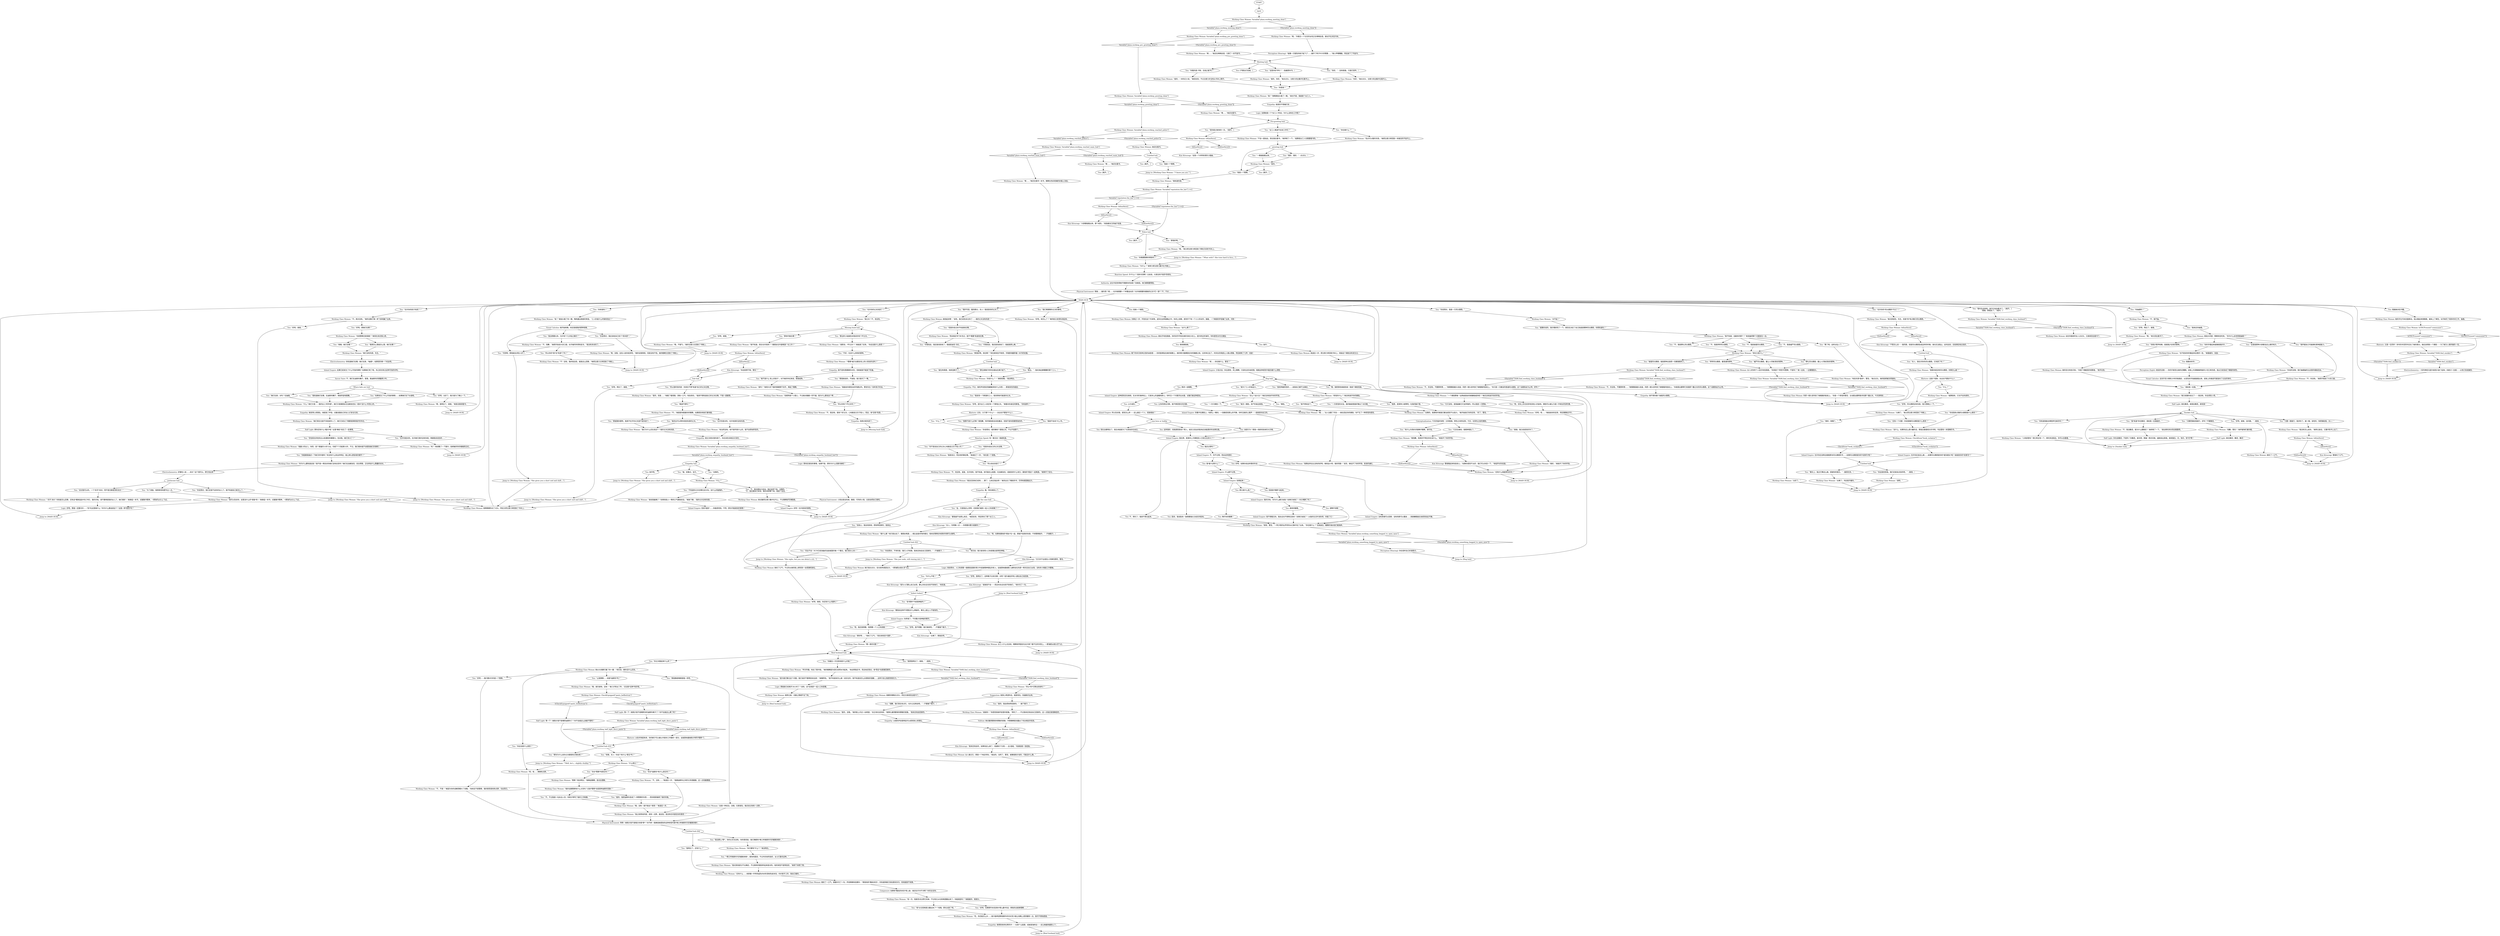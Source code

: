 # PLAZA / WORKING CLASS WOMAN
# [Aimée.] A dialogue with a woman who has a job. And a husband. And kids.
# ==================================================
digraph G {
	  0 [label="START"];
	  1 [label="input"];
	  2 [label="Empathy: 她丈夫绝对是失踪了。你应该告诉她没关系的。"];
	  3 [label="Jump to: [MAIN HUB]"];
	  4 [label="Jump to: [Real husband hub]"];
	  5 [label="Inland Empire: 但他*就是*……你能感觉到。不然，那也可能是别的事情！"];
	  6 [label="Working Class Woman: IsKimHere()"];
	  7 [label="IsKimHere()", shape=diamond];
	  8 [label="!(IsKimHere())", shape=diamond];
	  9 [label="Kim Kitsuragi: “不管怎么说——我同意。但是凤头鹦鹉变成这样的时候，谁也无法阻止。此时此刻，还是满足他比较好。”"];
	  10 [label="Physical Instrument: 小孩总是会失踪。脆弱，可怜的小孩。总是会把自己害死。"];
	  11 [label="Working Class Woman: “有些东西*是的*，警官。”她点点头。她的脸颊被冻得通动。"];
	  12 [label="Working Class Woman: Variable[\"TASK.find_working_class_husband\"]"];
	  13 [label="Variable[\"TASK.find_working_class_husband\"]", shape=diamond];
	  14 [label="!(Variable[\"TASK.find_working_class_husband\"])", shape=diamond];
	  15 [label="You: “好吧，明白了，谢谢。”"];
	  16 [label="You: “好吧，谢谢。”"];
	  17 [label="You: “操蛋凤头鹦鹉。就是那种总是把一切都搞砸的人。”"];
	  18 [label="You: 我还记得吗？"];
	  19 [label="Working Class Woman: “抱歉，警官？”她怀疑地盯着你看。"];
	  20 [label="Working Class Woman: “你们都有*什么*？”她没明白。"];
	  21 [label="Working Class Woman: “一个拥抱野兽？这两者是如何相辅相成的呢？”她还没有放开你的怀抱。"];
	  22 [label="You: “所以你有个坏丈夫吗？”"];
	  23 [label="You: “但*那样*不是很神秘吗？”"];
	  24 [label="Inland Empire: 没有思绪可以回想，没有场景可以重放……深度睡眠就应该感觉如此平静。"];
	  25 [label="You: “不，我在跟自己说话。我应该停下来。没事的。”\n“不，我在跟自己说话。我应该安静下来。我是个宝宝。”"];
	  26 [label="Working Class Woman: “没什么。如果你这么感兴趣的话，那就去看看相关的书吧。书店里有一本很棒的书。”"];
	  27 [label="Jump to: [MAIN HUB]"];
	  28 [label="Jump to: [MAIN HUB]"];
	  29 [label="Working Class Woman: 她朝你微微点点头，然后又继续回去看书了。"];
	  30 [label="Pre-greeting hub"];
	  31 [label="Working Class Woman: “安妮特是个小甜心，不过她对婚姻一窍不通。我为什么要说这个啊……”"];
	  32 [label="You: “那就随你便吧，我真不在乎你丈夫是不是失踪了。”"];
	  33 [label="Working Class Woman: “我最小的女儿，朱莉，是个害羞的16岁少女。珍妮下个月就满18岁。不过，我们根本就不该提到她们的事吧！”"];
	  34 [label="You: “我*知道*你在撒谎，请给我一支烟就好。”"];
	  35 [label="Hug hub"];
	  36 [label="You: 放开。"];
	  37 [label="You: 让你的想法沉默。我不想回答任何问题。"];
	  38 [label="Working Class Woman: “咳咳，警官。”一阵沙哑的女声将你从幻象中拉了出来。“你在做什么？”在她身后，翻腾的海水拍打着海岸。"];
	  39 [label="You: “尽管如此，我还是找到他了。我就是那么棒。”"];
	  40 [label="Inland Empire: 你弄错了。不完整才是神秘的精华。"];
	  41 [label="You: [离开。]"];
	  42 [label="You: “为了调查。我想表现地更专业一点。”"];
	  43 [label="You: “不，我是葬礼凤头鹦鹉。”"];
	  44 [label="Working Class Woman: “而且我还专门补充过，我不*需要*知道他在哪。”"];
	  45 [label="You: [离开。]"];
	  46 [label="Working Class Woman: “为什么？”她努力把注意力集中在书摊上。"];
	  47 [label="Inland Empire: 我在想，距离你上次拥抱别人已经过去多久了？"];
	  48 [label="Working Class Woman: “不，不是！”她因为你的误解而瞪大了双眼。“他肯定不是警察。我的意思是他有点胖，仅此而已。”"];
	  49 [label="Working Class Woman: “你说的没错，我们抽烟抽的比这里的烟囱还凶。”"];
	  50 [label="You: “你的手看起来就像烟鬼的手。”"];
	  51 [label="Working Class Woman: “嗯……”她还在搜寻一本书，眼睛在色彩斑斓的封面上流连。"];
	  52 [label="Empathy: 她不是有意要跟你对抗，但她就是不能放下防备。"];
	  53 [label="Jump to: [Working Class Woman: \"She gives you a short nod and shift...\"]"];
	  54 [label="Empathy: 她变得心烦意乱。她提高了声音，试着说服自己的女儿们安全无恙。"];
	  55 [label="You: “我没想要太多，也许有个几分钱之类的？”"];
	  56 [label="You: “你说得对，我应该给自己找个*资本家*！”"];
	  57 [label="You: “所以你的*钱*也*失踪*了吗？”"];
	  58 [label="You: “呃，实际上你无权享有其他人的身体。拥抱可以被认为是一件相当荒谬的事。”"];
	  59 [label="Working Class Woman: “太棒了。”她又把注意力转回到了书摊上。"];
	  60 [label="You: “很好，很好。”（点点头。）"];
	  61 [label="You: “完全不会！RCM已经准备好追查城里的每一个傻瓜。我们很关心你！”"];
	  62 [label="Kim Kitsuragi: “或者是不会——而且你永远也找不到他们，”他补充了一句。"];
	  63 [label="Working Class Woman: “哎，你还能怎么办……我只能希望那层额外的内衬至少能让他晚上感觉暖和一点。我可不想他感冒。”"];
	  64 [label="Missing husb hub"];
	  65 [label="Jump to: [MAIN HUB]"];
	  66 [label="You: “我们再聊聊你丈夫的事吧。”"];
	  67 [label="Untitled hub"];
	  68 [label="Authority: 这位市民觉得她不需要你的协助？别相信。他们都需要帮助。"];
	  69 [label="Reaction Speed: 哈！看见没！我就知道。"];
	  70 [label="Jump to: [Working Class Woman: \"\"I know you are.\"\"]"];
	  71 [label="You: “也许你的孩子失踪了？”"];
	  72 [label="You: “那很好啊。”"];
	  73 [label="You: 亲密行为？那是一场即将到来的大灾难。"];
	  74 [label="You: “所以我听到的是：你其实不想*知道*自己的丈夫在哪。”"];
	  75 [label="You: “你对*迪斯科*有什么意见吗？”"];
	  76 [label="You: “好吧，谢谢，没问题。”（继续。）"];
	  77 [label="You: “那边的小姑娘告诉我说你有个坏丈夫。”"];
	  78 [label="Working Class Woman: “请原谅，*坏丈夫*？”她挺直了后背。“你这话是什么意思？”"];
	  79 [label="Police hub"];
	  80 [label="You: “她们在家，对吗？在抽烟。”"];
	  81 [label="You: 看看你的手。"];
	  82 [label="Jump to: [MAIN HUB]"];
	  83 [label="Rhetoric: 记住，关于那个*什么*——永远也不要说*什么*。"];
	  84 [label="You: “是的，我把迪斯科变成了一种警察的东西——而你刚刚侮辱了我的风格。”"];
	  85 [label="Working Class Woman: “钱？”她抬头看了你一眼，嘴角露出困惑的笑容。“工人阶级什么时候有钱过？”"];
	  86 [label="Visual Calculus: 她开始咳嗽。肯定是烟鬼的那种咳嗽。"];
	  87 [label="Working Class Woman: “嗯……”她还在看书。"];
	  88 [label="Jump to: [Real husband hub]"];
	  89 [label="Logic: 那就是已经离开36小时了？该死，这*还真是*一起人口失踪案。"];
	  90 [label="Working Class Woman: Variable[\"TASK.find_working_class_husband\"]"];
	  91 [label="Variable[\"TASK.find_working_class_husband\"]", shape=diamond];
	  92 [label="!(Variable[\"TASK.find_working_class_husband\"])", shape=diamond];
	  93 [label="You: “我想我明白了，谢谢。”（继续。）"];
	  94 [label="MAIN HUB"];
	  95 [label="Working Class Woman: “不。绝对没有。”她的话像子弹一样飞快地蹦了出来。"];
	  96 [label="You: “你需要警察的帮助吗？”"];
	  97 [label="Working Class Woman: “嗯。”她又把注意力转回到了那些沉闷的书本上。"];
	  98 [label="You: “好吧——我们要对付的是一个警察。”"];
	  99 [label="Working Class Woman: “奇怪的什么？”她没有放开你的拥抱。"];
	  100 [label="You: “这里是那种大家都会这么做的地方。”"];
	  101 [label="You: “只要把烟给我就行，好吗？不要撒谎。”"];
	  102 [label="greeting hub"];
	  103 [label="Working Class Woman: “是吗？”她用大衣下面的围裙擦干双手，眯起了眼睛。"];
	  104 [label="Working Class Woman: Variable[\"plaza.working_reached_main_hub\"]"];
	  105 [label="Variable[\"plaza.working_reached_main_hub\"]", shape=diamond];
	  106 [label="!(Variable[\"plaza.working_reached_main_hub\"])", shape=diamond];
	  107 [label="You: “请给我一支烟。”"];
	  108 [label="Half Light: 你也会撒谎，不是吗？你撒谎，偷东西，欺骗！再问问她，逼她说出真相。继续施压。问，快问，快*问*啊！"];
	  109 [label="You: “我是不会说‘什么’的。”"];
	  110 [label="You: “你说得对，我是一只凤头鹦鹉。”"];
	  111 [label="Working Class Woman: “不，他没有。或者，也许他有，我不知道。他可能在公园里，在加姆洛克，或者别的什么地方。跟他的*朋友*一起喝酒。”她移开了目光。"];
	  112 [label="Rhetoric: 这是个陷阱。永远也不要说*什么*。"];
	  113 [label="You: “你看的是‘卢斯，无线之城’吗？”"];
	  114 [label="Working Class Woman: “好吧，继续。你还有什么问题吗？”"];
	  115 [label="Untitled hub (03)"];
	  116 [label="Jump to: [MAIN HUB]"];
	  117 [label="You: “祝你度过愉快的一天。”[离开。]"];
	  118 [label="Electrochemistry: 好像有人说……派对？这个很可以。把它找出来！"];
	  119 [label="Jump to: [MAIN HUB]"];
	  120 [label="You: “你能跟我描述一下她们的外貌吗？有没有什么突出的特征，能让辨认更容易的细节？”"];
	  121 [label="Working Class Woman: “‘杀手’派对？你到底怎么回事，还有这*粗制滥造*的订书钉。我的天啦。请不要再提我的女儿了。她们很好！”她拿起一本书，试着集中精神。一群海鸟从头上飞过。"];
	  122 [label="Working Class Woman: “报什么案？他只是出去了，跟朋友喝酒……相比追查本地的傻瓜，我肯定警察还有更好的事可以做吧。”"];
	  123 [label="You: “也许你的*凤头鹦鹉*不见了？”"];
	  125 [label="Working Class Woman: “我？”她略微抬头看了一眼。“谁也不是，我就是个女工人。”"];
	  126 [label="Working Class Woman: “我知道你是。”"];
	  127 [label="You: “你说得对，我们还是不谈你的女儿了。我不知道自己是怎么了。”"];
	  128 [label="You: “砰砰凤头鹦鹉。最普通的那种。”"];
	  129 [label="Working Class Woman: “我已经跟你说过了——我没有。你去烦别人吧。”"];
	  130 [label="Working Class Woman: “不，你没有。”她把手揣进了大衣口袋。"];
	  131 [label="Rhetoric: 又是一位同伴！多年的辛苦劳作压在了她的肩头。她应该得到一个拥抱——为了她为人类所做的一切。"];
	  132 [label="Working Class Woman: 她试着把注意力集中在书上，不过眼睛却写满困惑。"];
	  133 [label="Sub hub"];
	  134 [label="You: “我知道她们在哪。在迪斯科舞厅，捎首弄姿地跳舞。”"];
	  135 [label="Visual Calculus: 这双手至少拥有20年的吸烟史，从变色的手指就能看出来。皮肤上的痕迹可能指向了过去的争吵。"];
	  136 [label="Working Class Woman: “好吧，因为女工人肯定有一个醉鬼丈夫。”她看向你身后的醉鬼。“你知道吗？”"];
	  137 [label="You: “没事的。”"];
	  138 [label="Inland Empire: 也许你应该这么做……如果凤头鹦鹉是你的*星际舰长*呢？或者是你的*纹章鸟*？"];
	  139 [label="Meeting hub"];
	  140 [label="You: “好吧，明白了，谢谢。”"];
	  141 [label="Working Class Woman: “什么？她们只是——我的女儿*好的很*。她们只是跟朋友在加姆洛克玩！根本*没什么*好担心的。”"];
	  142 [label="Half Light: 那你还有什么*疑问*呢？这里*确实*发生了一些事情。"];
	  143 [label="Working Class Woman: 女人接过它。那是一个电话号码。“我会的。当然了，警官。就像我刚才说的，可能没什么事。”"];
	  144 [label="Jump to: [MAIN HUB]"];
	  145 [label="You: “我不想说这个。”"];
	  146 [label="You: “那边。”（指向海边醉醺醺的那个工人。）"];
	  147 [label="You: “暂时先这样吧。我不打扰你看书了。”[离开。]\n“谢谢。那我走了。”[离开。]"];
	  148 [label="Working Class Woman: “什么？”"];
	  149 [label="You: 现在全都明白了。我生来就是为了与其他存在亲近。"];
	  150 [label="You: “难道不想吗？”"];
	  151 [label="Working Class Woman: “*警察*就只会重复街上的小孩说的话吗？”"];
	  152 [label="You: “一次只拥抱一下。”"];
	  153 [label="Perception (Hearing): 你在窃听自己的潜意识。"];
	  154 [label="You: 请睁开双眼！"];
	  155 [label="You: “一次奇怪的对话。我的脑袋里面好像出了点问题。”"];
	  156 [label="Inland Empire: 我不想看见你。我永远也不想再见到你！别再打给我了！从我的生活中消失吧，你毁了它！"];
	  157 [label="You: “它还在继续。我精神错乱了。”"];
	  158 [label="You: “它们没有。是我逼着它们这样做的。所以我是一只野兽。”"];
	  159 [label="Working Class Woman: “好吧。他怎么了？”她的脸又变得忧虑起来。"];
	  160 [label="Working Class Woman: “嗯……”她还在喃喃自语，又换了一本平装书。"];
	  161 [label="You: “还有一个问题：你说我像凤头鹦鹉是什么意思？”"];
	  162 [label="Working Class Woman: “请吧。”"];
	  163 [label="You: “你这话是什么意思？”"];
	  164 [label="Working Class Woman: 女工人什么也没说，眼睛依然固定在远方某个看不见的东西上。一群海鸥从她头顶飞过。"];
	  165 [label="You: “好吧，如果那件夹克真有*那么酷*的话，那我完全能够理解……”"];
	  166 [label="Jump to: [Working Class Woman: \"She gives you a short nod and shift...\"]"];
	  167 [label="Working Class Woman: IsKimHere()"];
	  168 [label="IsKimHere()", shape=diamond];
	  169 [label="!(IsKimHere())", shape=diamond];
	  170 [label="Working Class Woman: “太好了。”"];
	  171 [label="Empathy: 看。现在她担心了。"];
	  172 [label="Empathy: 她想到他待在寒风中——在某个公园里，或者是海岸边——这让她越来越担心了。"];
	  173 [label="Volition: 她试着想要保持勇敢的表象，尽管眼睛里流露出了完全相反的信息。"];
	  174 [label="Jump to: [Working Class Woman: \"\"What with?\" She tries hard to focu...\"]"];
	  175 [label="You: “我是一个警察。”"];
	  176 [label="Working Class Woman: “你是警察还是保姆？”她现在肯定很心烦。"];
	  177 [label="You: “保护市民，服务群众，夫人！我找到你的丈夫了。”"];
	  178 [label="Jump to: [MAIN HUB]"];
	  179 [label="You: “但是你说过你不知道他在哪。”"];
	  180 [label="Working Class Woman: “你好。”她点点头，注意力完全集中在看书上。"];
	  181 [label="You: “女工人难道不应该工作吗？”"];
	  182 [label="Kim Kitsuragi: “大家都能看出来。那个矩形。”他指着自己的袖子说道。"];
	  183 [label="Working Class Woman: “哦，谢天谢地，没有！”她几乎笑出了声。“还没到*这种*地步呢。”"];
	  184 [label="Working Class Woman: 女人对你的个人启示有些困惑。“你真是个*奇怪*的警察，不是吗？”她一边说，一边慢慢摇头。"];
	  185 [label="You: “你知道我能去哪里弄包新的吗？”"];
	  186 [label="Kim Kitsuragi: “那好吧……”他叹了口气。“现在他有些*问题*。”"];
	  187 [label="Jump to: [Smokes hub]"];
	  188 [label="Working Class Woman: “因为我们聊过这个问题。我们说好不要再到处乱跑！”她嘲弄到。“我不知道该怎么做！说实在的，我不知道该怎么处理他的酒瘾……这样只会让我感觉很无力。”"];
	  189 [label="Working Class Woman: “我的话跟警察有什么关系吗？还是*警察*也是某种迪斯科现象？”"];
	  190 [label="Working Class Woman: “我没见到他已经有……算了，让他见鬼去吧！”她完全忘了眼前的书，茫然地凝望着远方。"];
	  191 [label="Jump to: [MAIN HUB]"];
	  192 [label="Working Class Woman: “嗯。没错。去找人给你投资吧。”她的话很简短，但是没有不悦。她的眼睛又回到了书摊上。"];
	  193 [label="You: 但是我*需要*记起来。"];
	  194 [label="Jump to: [MAIN HUB]"];
	  195 [label="You: “你不是说自己的丈夫心地善良又乐于助人吗？”"];
	  196 [label="Jump to: [MAIN HUB]"];
	  197 [label="Working Class Woman: IsKimHere()"];
	  198 [label="IsKimHere()", shape=diamond];
	  199 [label="!(IsKimHere())", shape=diamond];
	  200 [label="Untitled hub"];
	  201 [label="Jump to: [Working Class Woman: \"\"Well, he's... slightly chubby.\"\"]"];
	  202 [label="You: “也许你是对的。也许她们真的没有失踪。再跟我说说别的……”"];
	  203 [label="Jump to: [MAIN HUB]"];
	  204 [label="Physical Instrument: 等等！她刚才是不是暗示你很*胖*？你不胖！我确信她提到的这种体型叫做*弗兰考格斯时代的健美体格*。"];
	  205 [label="Working Class Woman: “有一次，我甚至试过把它扔掉，不过他又从垃圾堆里翻出来了。你能相信吗？”她看着你，摇摇头。"];
	  206 [label="Working Class Woman: “嗯。”她又回去看书了。"];
	  207 [label="You: “不，我是砰砰凤头鹦鹉。”"];
	  208 [label="You: “你是谁？”"];
	  209 [label="You: “那他可能在哪？”"];
	  210 [label="Working Class Woman: “我丈夫？不，他没有。”"];
	  211 [label="Working Class Woman: 她抱起双臂：“该死，我已经告诉过你了——我的丈夫没有失踪！”"];
	  212 [label="You: “哇哦，夫人！你这个有什么*意见*吗？”"];
	  213 [label="Working Class Woman: “我们为什么还在说这个？我的丈夫没有失踪。”"];
	  214 [label="Working Class Woman: “谁说我羞愧了？别再用高人一等的口气跟我说话。”她放下脚。“我的丈夫没有失踪。”"];
	  215 [label="Working Class Woman: “昨天早晨。他去了图书馆。”她的眼睛因为回忆变得冰冷起来。“他去帮我还书，而且他还答应，他*答应*会直接回家的。”"];
	  216 [label="You: “为什么不呢？”"];
	  217 [label="Kim Kitsuragi: “太棒了，那就走吧。”"];
	  218 [label="Inland Empire: 不，你不记得。而且这样更好。"];
	  219 [label="Working Class Woman: “不，我不抽。”"];
	  220 [label="Working Class Woman: “我是说过，而且他的确没事。”她退后了一步。“他也是一个酒鬼。”"];
	  221 [label="You: “什么？”"];
	  222 [label="You: “老实说，我只是觉得人口失踪案总是特别神秘。”"];
	  223 [label="Working Class Woman: “呃，他……稍微有点胖。”"];
	  224 [label="Working Class Woman: Variable[\"plaza.working_half_light_disco_pants\"]"];
	  225 [label="Variable[\"plaza.working_half_light_disco_pants\"]", shape=diamond];
	  226 [label="!(Variable[\"plaza.working_half_light_disco_pants\"])", shape=diamond];
	  227 [label="Jump to: [Working Class Woman: \"She gives you a short nod and shift...\"]"];
	  228 [label="Savoir Faire: 不，她们在迪斯科舞厅。堕落。跳迪斯科的愚蠢青少年。"];
	  229 [label="Logic: 好吧。那就一定要问问——*你*在这里做什么？你为什么要追逐这个？这是一种*直觉*吗？"];
	  230 [label="Working Class Woman: Variable[\"TASK.find_working_class_husband\"]"];
	  231 [label="Variable[\"TASK.find_working_class_husband\"]", shape=diamond];
	  232 [label="!(Variable[\"TASK.find_working_class_husband\"])", shape=diamond];
	  233 [label="Working Class Woman: “你为什么要知道这些？我不是一再告诉你她们没有走丢吗？她们在加姆洛克，安全得很，正在参加什么愚蠢的派对。”"];
	  234 [label="You: “我是一个警察。”"];
	  235 [label="You: “我没那么*胖*，你的丈夫也没有。你的意思是，我们俩都有*弗兰考格斯时代的健美体格*。”"];
	  236 [label="You: “那就像是晚期酒鬼一样吧。”"];
	  237 [label="Working Class Woman: “也不是说你的看起来会更好一些，”她看着你，说道。"];
	  238 [label="You: “她不是什么‘街上的孩子’。对于她的年纪来说，她很成熟。”"];
	  239 [label="Working Class Woman: Variable[\"plaza.working_reached_police\"]"];
	  240 [label="Variable[\"plaza.working_reached_police\"]", shape=diamond];
	  241 [label="!(Variable[\"plaza.working_reached_police\"])", shape=diamond];
	  242 [label="Working Class Woman: “我猜这样总比没有的好吧。继续战斗吧，我的同胞！”说完，她松开了你的怀抱，脸涨的通红。"];
	  243 [label="hubert hubert"];
	  244 [label="Perception (Sight): 她说的没错——你的手甚至比她的还糟糕，皮肤上布满蜘蛛网般的小切口和伤疤。指尖已经变成了难看的棕色。"];
	  245 [label="You: 肌肉，我说肌肉！我想要强壮又结实的肌肉。"];
	  246 [label="You: 继续闭着眼。"];
	  247 [label="Conceptualization: 今天的临时安慰：分享香烟，男性之间的玩笑。今天，在受伤之前的拥抱。"];
	  248 [label="Working Class Woman: “是的，没错。”她的脸上闪过一丝绝望。“反正他也没失踪，”她挣扎着想要保持勇敢的表象，“我肯定他会回家的。”"];
	  249 [label="Working Class Woman: “是的。”"];
	  250 [label="You: “所以他也失踪了？”"];
	  251 [label="You: “好吧，凤头鹦鹉没有失踪。我只想确认一下。”"];
	  252 [label="You: “你这是挖苦我。我们还是说点别的吧。”（继续。）"];
	  253 [label="You: 让它成形。"];
	  254 [label="You: “尽管如此，我还是找到他了。我就是迪克·马伦。”"];
	  255 [label="Composure: 如果有*酷炫的夹克*穿上身，谁还在乎冷不冷啊？你完全支持。"];
	  256 [label="You: [离开。]"];
	  257 [label="Working Class Woman: “是的，但是……”她看了看周围，深吸一口气，有些烦闷。“我真不想知道自己的丈夫在哪。不是一直都想。”"];
	  258 [label="You: “你好。”（没有客套。只是打招呼。）"];
	  259 [label="You: [不要去打扰她。]"];
	  260 [label="Working Class Woman: “不会一直如此。现在我在看书。”她停顿了一下。“就算是女工人也需要看书的。”"];
	  261 [label="Working Class Woman: “没事的。我猜有时候我们都会感觉不太高兴。”她开始拍打你的后背。“好了，警官。”"];
	  262 [label="You: “让我猜猜……他很*迪斯科*吗？”"];
	  263 [label="You: “威严凤头鹦鹉。最让人印象深刻的那种。”"];
	  264 [label="You: “不好，也没什么用场的那种。”"];
	  265 [label="Working Class Woman: Variable[\"plaza.working_greeting_done\"]"];
	  266 [label="Variable[\"plaza.working_greeting_done\"]", shape=diamond];
	  267 [label="!(Variable[\"plaza.working_greeting_done\"])", shape=diamond];
	  268 [label="You: “呃，我还是想要。我想要一个人口失踪案！”"];
	  269 [label="You: “好吧，我不想要。我们继续吧。”（不要接下案子。）"];
	  270 [label="Working Class Woman: “我没有怎么给你。”她转过身去，又集中到书上去了。"];
	  271 [label="You: “有什么东西祈求我睁开眼睛。很可怕。”"];
	  272 [label="Working Class Woman: 你靠近一步，环抱住这个外来物，迷失在这种接触之中。你闭上双眼，感觉手下有一个小小的动作。接着，一个微弱的声音蹦了出来，问到："];
	  273 [label="You: 那又是什么鬼？"];
	  274 [label="Working Class Woman: IsKimHere()"];
	  275 [label="IsKimHere()", shape=diamond];
	  276 [label="!(IsKimHere())", shape=diamond];
	  277 [label="You: “一眼就能看出来。”"];
	  278 [label="Empathy: 她真的不想被打扰……"];
	  279 [label="Half Light: 等一下！她刚才是不是嘲笑迪斯科了？你不会就这么放着不管吧？"];
	  280 [label="Untitled hub (04)"];
	  281 [label="Where kids are hub"];
	  282 [label="You: 继续拥抱她。"];
	  283 [label="Working Class Woman: “呃……你在做什么，警官？”"];
	  284 [label="You: “是的，我会把他带回家的。”（接下案子。）"];
	  285 [label="You: “很好。我懂了。”"];
	  286 [label="Real husband hub"];
	  287 [label="You: “好吧。那她们在哪？”"];
	  288 [label="Working Class Woman: 她似乎有些困惑。你的双手环抱在她的涤纶大衣上。因为附近的海风，布料感觉冰冷又潮湿。"];
	  289 [label="Working Class Woman: “怎么个战斗法？”她还没有放开你的怀抱。"];
	  290 [label="You: “那是她说的，不是我。我只是问了一嘴。”"];
	  291 [label="Working Class Woman: “不，我没撒谎。我为什么要撒谎？”她停顿了一下。“请去弗利多杂货店看看吧。”"];
	  292 [label="You: “什么？”"];
	  293 [label="Working Class Woman: “不，抱歉，”她把手放进大衣口袋，似乎被风吹得有些冷。“我没有多余的了。”"];
	  294 [label="Untitled hub (02)"];
	  295 [label="Working Class Woman: Variable[\"TASK.find_working_class_husband\"]"];
	  296 [label="Variable[\"TASK.find_working_class_husband\"]", shape=diamond];
	  297 [label="!(Variable[\"TASK.find_working_class_husband\"])", shape=diamond];
	  298 [label="Working Class Woman: “嗯。”你看见一个壮实的女性正在喃喃自语。她似乎在浏览书本。"];
	  299 [label="Logic: 如果她是一个*女工人*的话，为什么没有在工作呢？"];
	  300 [label="Empathy: 他绝对是失踪了。"];
	  301 [label="Inland Empire: 别想起来！"];
	  302 [label="You: “但是你说自己的丈夫没事。”"];
	  303 [label="Empathy: 她不想你做个操蛋凤头鹦鹉。"];
	  304 [label="Working Class Woman: “我无意冒犯，先生，但是*你*有点像只凤头鹦鹉。”"];
	  305 [label="You: “我有种最奇怪的……连我自己都不太确定。”"];
	  306 [label="Working Class Woman: “警察？我没明白。”她眯起眼睛，尝试去理解。"];
	  307 [label="Working Class Woman: “哦，没有！我不是这个意思！”她退后一步。"];
	  308 [label="You: 再闭一会眼睛。"];
	  309 [label="i wan bcm ur hubby"];
	  310 [label="Working Class Woman: Variable[\"TASK.find_smokes\"]"];
	  311 [label="Variable[\"TASK.find_smokes\"]", shape=diamond];
	  312 [label="!(Variable[\"TASK.find_smokes\"])", shape=diamond];
	  313 [label="Working Class Woman: “很抱歉，我真的不明白你在说什么。”她放开了你的怀抱。"];
	  314 [label="You: “我想，是某种小故障吧。在我的脑子里。”"];
	  315 [label="You: “恐怕现在的危险比以前遇到的都要大。告诉我，她们多大了？”"];
	  316 [label="You: “你抽烟吗？”"];
	  317 [label="Working Class Woman: “对不起？”"];
	  318 [label="Working Class Woman: “你说得对。我的确有个酒鬼丈夫。不过不是那个。”"];
	  319 [label="Working Class Woman: 站在你面前的女人点点头，又继续回去看书了。"];
	  320 [label="Working Class Woman: “我根本就没有凤头鹦鹉。你猜怎么着？”"];
	  321 [label="Working Class Woman: “就算我有，它也不会失踪的。”"];
	  322 [label="Working Class Woman: “是的，一本科幻小说，”她回复到，不过注意力并没有从书本上移开。"];
	  323 [label="You: “金，只是我这么觉得，还是我们碰到一起人口失踪案了？”"];
	  324 [label="You: “别担心，我会找到他，把他带回家的，我保证。”"];
	  325 [label="Jump to: [Working Class Woman: \"She just nods, still staring into t...\"]"];
	  326 [label="Untitled hub"];
	  327 [label="Kim Kitsuragi: “要我就不会那么肯定，”他回复到，然后转向了那个女工人。"];
	  328 [label="Working Class Woman: 她从头到脚打量了你一番：“老实说，跟你没什么区别。”"];
	  329 [label="You: “你丈夫看起来什么样？”"];
	  330 [label="Working Class Woman: Variable[\"reputation.the_law\"] >=2"];
	  331 [label="Variable[\"reputation.the_law\"] >=2", shape=diamond];
	  332 [label="!(Variable[\"reputation.the_law\"] >=2)", shape=diamond];
	  333 [label="Working Class Woman: “现在又是什么？！”"];
	  334 [label="You: “如果发生了什么可怕的事情……如果她们在下水道呢。”"];
	  335 [label="Working Class Woman: “她们没有失踪，先生。”"];
	  336 [label="You: “我肯定你抽烟。”"];
	  337 [label="You: “我想怎么管就怎么管。她们在哪？”"];
	  338 [label="You: “每天一拥抱，资产阶级远离我。”"];
	  339 [label="Half Light: 她在撒谎，撒谎，撒谎！"];
	  340 [label="Working Class Woman: Variable[\"plaza.working_meeting_done\"]"];
	  341 [label="Variable[\"plaza.working_meeting_done\"]", shape=diamond];
	  342 [label="!(Variable[\"plaza.working_meeting_done\"])", shape=diamond];
	  343 [label="Working Class Woman: Variable[\"plaza.working_pre_greeting_done\"]"];
	  344 [label="Variable[\"plaza.working_pre_greeting_done\"]", shape=diamond];
	  345 [label="!(Variable[\"plaza.working_pre_greeting_done\"])", shape=diamond];
	  346 [label="Working Class Woman: CheckItem(\"book_cockatoo\")"];
	  347 [label="CheckItem(\"book_cockatoo\")", shape=diamond];
	  348 [label="!(CheckItem(\"book_cockatoo\"))", shape=diamond];
	  349 [label="You: “这是本好书吗？”（指着那本书。）"];
	  350 [label="Working Class Woman: 她叹了一口气，接着补充了一句，声音稍微有些颤抖：“那是他的*酷炫夹克*。天知道穿着它到处跑有多冷，但他就是不肯换。”"];
	  351 [label="Working Class Woman: “找点可以看的东西。”她把注意力转回到一本破旧的平装书上。"];
	  352 [label="Inland Empire: 我的天啦，你为什么要打给我？别再打给我了！你又喝醉了吗？"];
	  353 [label="Suggestion: 她真心希望你去，就是现在。别逼她问出来。"];
	  354 [label="Reaction Speed: 为*什么*？很多东西啊！比如说，大家会有*失踪*的倾向。"];
	  355 [label="Working Class Woman: “不，你没有。不要那样想……”她慢慢摇着头说道。风把一缕头发吹到了她粗糙的脸庞上。“你是提出要帮忙找我那个蠢丈夫的凤头鹦鹉。这个话题到此为止吧。”"];
	  356 [label="Working Class Woman: “好吧，呃……”她拍拍你的后背，然后慢慢松开手。"];
	  357 [label="You: “不，我是操蛋凤头鹦鹉。”"];
	  358 [label="Working Class Woman: “我不知道，现在也许到家了？跟朋友在外面喝酒？在工作？”"];
	  359 [label="You: “好吧，谢谢。”"];
	  360 [label="Half Light: 等一下！她刚才是不是嘲笑你的迪斯科裤子了？你不会就这么算了吧？"];
	  361 [label="Working Class Woman: “我对其他部分不太确定，不过柔和的圆润听起来是对的。他的体型不是特别好。”她停下来想了想。"];
	  362 [label="Working Class Woman: “不，我没有。我有个好丈夫，心地善良又乐于助人。而且，他*没有*失踪。”"];
	  363 [label="Working Class Woman: “嗯……”她还在看书。"];
	  364 [label="You: “就像你说的，我仔细研究了一下。甚至还决定了自己到底是哪种凤头鹦鹉。你想知道吗？”"];
	  365 [label="You: “你说得对，不幸的是，我们人手有限。我肯定他会自己回家的。”（不接案子。）"];
	  366 [label="You: “你在做什么？”"];
	  367 [label="Working Class Woman: Variable[\"plaza.working_empathy_husband_lost\"]"];
	  368 [label="Variable[\"plaza.working_empathy_husband_lost\"]", shape=diamond];
	  369 [label="!(Variable[\"plaza.working_empathy_husband_lost\"])", shape=diamond];
	  370 [label="You: “只要一根就行，我求你了。就一根。该死的，快把烟给我，夫人！”"];
	  371 [label="Working Class Woman: 她退后一步，把注意力转回到书本上，假装这个拥抱没有发生过。"];
	  372 [label="Working Class Woman: IsKimHere()"];
	  373 [label="IsKimHere()", shape=diamond];
	  374 [label="!(IsKimHere())", shape=diamond];
	  375 [label="Logic: 那肯定是别的事情。如果不是，那你为什么还要问她呢？"];
	  376 [label="You: “算了吧。这样太私人了。”"];
	  377 [label="Working Class Woman: “不，你没有。不要那样想……”她慢慢摇着头说道。风把一缕头发吹到了她粗糙的脸庞上。“你只是一只健谈的普通凤头鹦鹉。这个话题到此为止吧，好吗？”"];
	  378 [label="Empathy: 从她的声音里明显可以感觉到心烦意乱。"];
	  379 [label="Working Class Woman: “哦……”女人加重了手劲——她在回应你的拥抱，你产生了一种奇怪的感觉。"];
	  380 [label="Working Class Woman: “我可以告诉你，这里没什么好*调查*的！”她拿起一本书，试着集中精神。一群海鸟从头上飞过。"];
	  381 [label="justincase hub"];
	  382 [label="Working Class Woman: “嗯，我明白了。谢谢。”她尝试继续看书。"];
	  383 [label="Electrochemistry: 一系列神经元因为愉悦兴奋了起来。向她讨一支烟——以免它变成痛苦。"];
	  384 [label="Working Class Woman: 她的手在书本封面移动。指尖看起来很粗糙，被染上了黄色。似乎她花了很多时间工作，抽烟。"];
	  385 [label="Kim Kitsuragi: “要我说这种不完整没什么神秘的。事实上挺让人不愉快的。”"];
	  386 [label="Empathy hub"];
	  387 [label="Working Class Woman: “不！没有。我的钱没丢。就是这么回事。”她把注意力又转回到了书摊上。"];
	  388 [label="Jump to: [Working Class Woman: \"She gives you a short nod and shift...\"]"];
	  389 [label="You: “你刚才那声咳嗽，是烟鬼才会有的那种。”"];
	  390 [label="Working Class Woman: 她的目光有些闪烁。“你是个很敏锐的观察者，”她评论到。"];
	  391 [label="You: “你说我有点像凤头鹦鹉是什么意思？”"];
	  392 [label="You: “夫人，我在问你的凤头鹦鹉。它失踪了吗？”"];
	  393 [label="Untitled hub"];
	  394 [label="Working Class Woman: “是的，你好。”她点点头，注意力完全集中在看书上。"];
	  395 [label="You: “那你为什么说你丈夫跟我有点相似呢？”"];
	  396 [label="Kim Kitsuragi: “这是一个非常有用的小插曲。”"];
	  397 [label="Working Class Woman: 她稍微朝你点了点头，然后又把注意力转回到了书本上。"];
	  398 [label="You: “也许你是对的。也许他真的没有失踪。”"];
	  399 [label="Working Class Woman: “他当然没有。他不是怀表什么的。我不会把他弄丢的。”"];
	  400 [label="Electrochemistry: 你知道她们在哪。她们在家。*抽烟*。给罪恶阶梯一个机会吧。"];
	  401 [label="Jump to: [Working Class Woman: \"She gives you a short nod and shift...\"]"];
	  402 [label="Jump to: [MAIN HUB]"];
	  403 [label="Half Light: 她在撒谎。她很会撒谎，她有烟！"];
	  404 [label="Working Class Woman: 风把一缕头发吹到了她粗糙的脸庞上。“你是一个奇怪的警官，主动提出要帮我寻找那个蠢丈夫。今天真特别……”"];
	  405 [label="Working Class Woman: “哈？”她调整了一下围巾，脸颊被风吹的粗糙而泛红。"];
	  406 [label="Jump to: [MAIN HUB]"];
	  407 [label="You: “派对我可以的。一个*杀手*派对，而不是无聊透顶的派对！”"];
	  408 [label="Working Class Woman: “所以*你*打算去找他吗？”"];
	  409 [label="You: “嘘，安静点，宝贝。”"];
	  410 [label="Inland Empire: 所以告诉我，感觉怎么样——这么接近一个人，肌肤相亲？"];
	  411 [label="Working Class Woman: “我不知道，话最多的那个？”她准备把那个问题放在一边。"];
	  412 [label="Working Class Woman: “小卖部里有？港口附近有一个，弗利多连锁店。你可以去看看。”"];
	  413 [label="Kim Kitsuragi: “因为人们要么自己出现，要么你永远也找不到他们，”他说道。"];
	  414 [label="You: “*弗兰考格斯时代的健美体格*。柔和的圆润，不过外形依然良好。女士们喜欢这种。”"];
	  415 [label="You: [离开。]"];
	  416 [label="Kim Kitsuragi: 警督看起来有些担心。“如果你感觉不太好，我们可以休息一下，”他低声对你说道。"];
	  417 [label="Inland Empire: 什么都不记得。"];
	  418 [label="Working Class Woman: “谢谢你！”你感觉到她声音里的感激。“拜托了……不过我肯定他会自己回家的。这一点我还是很确信的。”"];
	  419 [label="Working Class Woman: 她转过身，试着让情绪平复下来。"];
	  420 [label="Working Class Woman: “太棒了。书店是开着的。”"];
	  421 [label="You: “好吧，我明白了。这种案子比较无聊，对吧？因为最后所有人都会自己找回家。”"];
	  422 [label="Working Class Woman: 她只是点点头，目光依然凝望远方。一群海鸥从她头顶飞过。"];
	  423 [label="Working Class Woman: “我之前想说的是，他有一点胖，就这些。我没有任何冒犯你的意思！”"];
	  424 [label="Working Class Woman: 眼下的状况有种古怪的亲密感——你的脸颊贴在她的肩膀上，她的两只胳膊困在你的胸膛之前。五秒钟过去了，时间长的简直让人难以想象。然后她咳了几声，说道："];
	  425 [label="Working Class Woman: IsKimHere()"];
	  426 [label="IsKimHere()", shape=diamond];
	  427 [label="!(IsKimHere())", shape=diamond];
	  428 [label="Kim Kitsuragi: “夫人，先明确一点——你想要向警方报案吗？”"];
	  429 [label="You: 看着她浏览书籍。"];
	  430 [label="You: “不，我是威严凤头鹦鹉。”"];
	  431 [label="Working Class Woman: “还有什么我能帮你的吗？”"];
	  432 [label="You: “你对*警察*有意见吗？”"];
	  433 [label="Rhetoric: 从技术角度来讲，你的裤子可以被认作是你工作服的一部分。这就意味着她刚才辱骂*警察*了。"];
	  434 [label="Working Class Woman: “不，没有……”她退后一步，“我跟迪斯科之间的关系很健康，这一点毋庸置疑。”"];
	  435 [label="You: “葬礼凤头鹦鹉。最让人印象深刻的那种。”"];
	  436 [label="Working Class Woman: IsTHCPresent(\"communist\")"];
	  437 [label="IsTHCPresent(\"communist\")", shape=diamond];
	  438 [label="!(IsTHCPresent(\"communist\"))", shape=diamond];
	  439 [label="You: 给她一个拥抱。"];
	  440 [label="Working Class Woman: “我能给你提些友好的建议吗，警官先生？别听孩子的话。”"];
	  441 [label="You: 睁开你的眼睛！"];
	  442 [label="You: “我发现一个醉酒的工人，我觉得他可能是你丈夫。”"];
	  443 [label="Working Class Woman: Variable[\"plaza.working_something_begged_to_open_eyes\"]"];
	  444 [label="Variable[\"plaza.working_something_begged_to_open_eyes\"]", shape=diamond];
	  445 [label="!(Variable[\"plaza.working_something_begged_to_open_eyes\"])", shape=diamond];
	  446 [label="Kim Kitsuragi: “我肯定他会的。如果他这么做了，请通知57分局——金·曷城。”他递给她一张纸条。"];
	  447 [label="You: “呃，如果他跟他的*朋友*在一起，那就不是真的失踪。不用警察插手。“（不接案子。）"];
	  448 [label="Perception (Hearing): “船像一只银色的蚊子起飞了……展开了转子叶片的臂膀……”她小声嘟囔着。然后放下了平装书。"];
	  449 [label="You: “保姆。她们在哪？”"];
	  450 [label="You: 不，拜托了。我真不想记起来。"];
	  451 [label="You: “就在角落里。他尿湿裤子了。”"];
	  452 [label="Working Class Woman: “那很好啊。他在哪？”现在她有些不耐烦，手随意地翻弄着一本书的封面。"];
	  453 [label="You: “也许你的丈夫失踪了？”"];
	  454 [label="You: “不。不过我是一名执法人员，你刚才辱骂了我的工作制服。”"];
	  455 [label="You: “好吧，太好了。我只是为了确认一下。”"];
	  456 [label="You: “你最后一次见到他是什么时候？”"];
	  457 [label="Working Class Woman: 她还在看书。"];
	  458 [label="Inland Empire: 你集中在拥抱上，有那么一瞬间，一切都感觉那么的平静。你听见她的心跳声——或者是你自己的。"];
	  459 [label="You: 这样很好，但我更愿意找个男人。结实又发达的肌肉应该能更好的支撑住我。"];
	  460 [label="Working Class Woman: “出什么事了？”"];
	  461 [label="You: “我猜不是什么好事？很抱歉，有时候我是会说些蠢话，但我不是有意要惹恼你的。”"];
	  462 [label="Inland Empire: 也许你应该再去看看那本凤头鹦鹉的书……如果风头鹦鹉是你的*纹章鸟*呢？"];
	  463 [label="You: “事实上，我正打算这么做，感谢你的提示。”（接受任务。）"];
	  464 [label="Jump to: [Working Class Woman: \"She sighs, but you can detect a sli...\"]"];
	  465 [label="Working Class Woman: “哪一类的问题？”"];
	  466 [label="Working Class Woman: CheckEquipped(\"pants_bellbottom\")"];
	  467 [label="CheckEquipped(\"pants_bellbottom\")", shape=diamond];
	  468 [label="!(CheckEquipped(\"pants_bellbottom\"))", shape=diamond];
	  469 [label="You: “他*从垃圾堆里又翻出来了*？哇哦。那也太脏了吧。”"];
	  470 [label="Working Class Woman: IsKimHere()"];
	  471 [label="IsKimHere()", shape=diamond];
	  472 [label="!(IsKimHere())", shape=diamond];
	  473 [label="Kim Kitsuragi: “你这是想干嘛，警官？”"];
	  474 [label="You: 放手吧。"];
	  475 [label="Working Class Woman: “她们现在也差不多是成年人了。她们已经过了需要我事事保护的年纪。”"];
	  476 [label="Jump to: [Hug hub]"];
	  477 [label="You: “抱歉，我们现在有点忙。也许之后再说吧。”（不要接下案子。）"];
	  478 [label="You: “那位拿锤子的同志就站在梯子底下。”"];
	  479 [label="Physical Instrument: 帮她……搬东西？嗯……也许她需要一个举重运动员？也许她需要你跟她的丈夫*打一架*？不，不对……"];
	  480 [label="Inland Empire: 好吧！也许是别的事情。"];
	  481 [label="Working Class Woman: “很好。”她放开了你的怀抱。"];
	  482 [label="Working Class Woman: “这是一种说法，没错。无意冒犯。我还说过他有一点胖。”"];
	  483 [label="Working Class Woman: “你说什么？！”她眨眨眼。“我没明白。”"];
	  484 [label="You: “我为了工人阶级战斗。”"];
	  485 [label="You: “我明白了。还有什么？”"];
	  486 [label="Working Class Woman: “什么意见？”"];
	  487 [label="Inland Empire: 少说点话，多去感受。闭上眼睛，沉浸在这份亲密里。看看这种感觉中蕴含着什么深意。"];
	  488 [label="Working Class Woman: 她抬头仰望，稍微有些吃惊。“你为什么会觉得我抽烟？”"];
	  489 [label="You: “我怀疑自己可能拥有某种超能力。”"];
	  490 [label="Working Class Woman: “不。”她直直地看着你的眼睛。右脚紧张地拍打着地面。"];
	  491 [label="You: “我完全可以帮你找到失踪的丈夫。”"];
	  492 [label="You: “拥抱。”"];
	  493 [label="Jump to: [Real husband hub]"];
	  494 [label="You: 我*能*记得什么？"];
	  495 [label="Kim Kitsuragi: “它们并不全是别人吹捧的那样，警官。”"];
	  496 [label="Logic: 他说得对。人口失踪案一般都是逃跑的青少年或者精神错乱的老人。这就意味着被害人通常会在失踪一两天后自己出现。没有多少搜查工作要做。"];
	  497 [label="Jump to: [Missing husb hub]"];
	  498 [label="Smokes hub"];
	  499 [label="Inland Empire: 这种感觉还在继续。在冰冷的海岸线上，它是多么的温暖和舒心。你听见一个问题浮出水面，试着打破这种感动。"];
	  500 [label="Working Class Woman: “嗯。不客气。”她的注意力又回到了书摊上。"];
	  501 [label="You: “喂，我愿意抱谁就抱谁！我是个拥抱怪兽。”"];
	  502 [label="Working Class Woman: 她叹了一口气。"];
	  503 [label="You: “不知道你丈夫在哪也没关系。没什么好羞愧的。”"];
	  504 [label="Jump to: [MAIN HUB]"];
	  505 [label="You: “谢谢。我已经感觉好多了。”"];
	  506 [label="Kim Kitsuragi: 警督叹了口气。"];
	  507 [label="Empathy: 不过，她的声音里还隐藏着其他什么东西——那是担忧的痕迹。"];
	  508 [label="You: “你有钱吗？”"];
	  509 [label="You: “可悲啊。那我就去求别人好了。”"];
	  510 [label="You: 好吧，如果你说这样更好的话……"];
	  511 [label="Working Class Woman: “还有什么……他穿着一件带亮蓝色内衬的深棕色皮夹克。内衬是手工的，我自己缝的。”"];
	  512 [label="take the case hub"];
	  513 [label="Working Class Woman: 她叹了口气，不过你从她的脸上察觉到一丝感激和放松。"];
	  514 [label="Inland Empire: 如果已经发生了什么可怕的事情？如果她们死了呢。你之前也有过这种可怕的共鸣。"];
	  0 -> 1
	  1 -> 340
	  2 -> 367
	  3 -> 94
	  4 -> 286
	  5 -> 65
	  6 -> 8
	  6 -> 7
	  7 -> 9
	  8 -> 326
	  9 -> 326
	  10 -> 65
	  11 -> 194
	  12 -> 13
	  12 -> 14
	  13 -> 404
	  14 -> 194
	  15 -> 206
	  16 -> 166
	  17 -> 230
	  18 -> 218
	  19 -> 339
	  20 -> 414
	  21 -> 58
	  21 -> 158
	  22 -> 362
	  23 -> 385
	  24 -> 38
	  25 -> 132
	  26 -> 346
	  27 -> 94
	  28 -> 94
	  29 -> 116
	  30 -> 117
	  30 -> 181
	  30 -> 366
	  31 -> 22
	  32 -> 213
	  33 -> 120
	  34 -> 291
	  35 -> 305
	  35 -> 308
	  35 -> 484
	  35 -> 501
	  36 -> 371
	  37 -> 458
	  38 -> 443
	  39 -> 452
	  40 -> 268
	  40 -> 269
	  42 -> 380
	  43 -> 333
	  44 -> 254
	  44 -> 39
	  46 -> 354
	  47 -> 450
	  47 -> 18
	  47 -> 245
	  48 -> 204
	  49 -> 107
	  50 -> 237
	  51 -> 94
	  52 -> 290
	  52 -> 238
	  53 -> 397
	  54 -> 475
	  55 -> 293
	  56 -> 192
	  57 -> 387
	  58 -> 356
	  59 -> 161
	  59 -> 285
	  60 -> 249
	  61 -> 464
	  62 -> 243
	  63 -> 172
	  64 -> 209
	  64 -> 77
	  64 -> 359
	  65 -> 94
	  66 -> 159
	  67 -> 146
	  67 -> 451
	  67 -> 478
	  68 -> 479
	  69 -> 250
	  69 -> 195
	  69 -> 302
	  70 -> 126
	  71 -> 95
	  72 -> 97
	  73 -> 47
	  74 -> 257
	  75 -> 434
	  76 -> 502
	  77 -> 78
	  78 -> 264
	  79 -> 72
	  79 -> 96
	  79 -> 415
	  80 -> 141
	  81 -> 244
	  82 -> 94
	  83 -> 461
	  83 -> 292
	  83 -> 109
	  84 -> 307
	  85 -> 86
	  86 -> 56
	  86 -> 509
	  86 -> 55
	  87 -> 30
	  88 -> 286
	  89 -> 419
	  90 -> 91
	  90 -> 92
	  92 -> 319
	  93 -> 295
	  94 -> 66
	  94 -> 453
	  94 -> 71
	  94 -> 429
	  94 -> 110
	  94 -> 177
	  94 -> 147
	  94 -> 316
	  94 -> 439
	  94 -> 123
	  94 -> 508
	  95 -> 16
	  95 -> 287
	  96 -> 46
	  97 -> 96
	  98 -> 48
	  99 -> 145
	  99 -> 314
	  99 -> 155
	  100 -> 49
	  101 -> 19
	  102 -> 234
	  102 -> 60
	  102 -> 277
	  103 -> 31
	  104 -> 105
	  104 -> 106
	  105 -> 51
	  106 -> 363
	  107 -> 129
	  108 -> 187
	  109 -> 318
	  110 -> 317
	  111 -> 190
	  112 -> 251
	  112 -> 221
	  113 -> 322
	  114 -> 286
	  115 -> 395
	  115 -> 212
	  116 -> 94
	  117 -> 197
	  118 -> 381
	  119 -> 94
	  120 -> 233
	  121 -> 229
	  122 -> 294
	  123 -> 304
	  125 -> 278
	  126 -> 330
	  127 -> 401
	  128 -> 184
	  129 -> 403
	  130 -> 107
	  131 -> 310
	  132 -> 480
	  133 -> 74
	  133 -> 140
	  134 -> 141
	  135 -> 107
	  136 -> 83
	  137 -> 148
	  138 -> 393
	  139 -> 113
	  139 -> 258
	  139 -> 259
	  139 -> 349
	  140 -> 227
	  141 -> 54
	  142 -> 202
	  142 -> 315
	  143 -> 116
	  144 -> 94
	  145 -> 261
	  146 -> 483
	  147 -> 90
	  148 -> 25
	  148 -> 503
	  149 -> 47
	  150 -> 490
	  151 -> 52
	  152 -> 379
	  153 -> 476
	  154 -> 38
	  155 -> 261
	  156 -> 38
	  157 -> 313
	  158 -> 356
	  159 -> 493
	  160 -> 139
	  161 -> 26
	  162 -> 196
	  163 -> 223
	  164 -> 28
	  165 -> 63
	  166 -> 397
	  167 -> 168
	  167 -> 169
	  168 -> 506
	  169 -> 504
	  170 -> 196
	  171 -> 512
	  172 -> 88
	  173 -> 425
	  174 -> 46
	  175 -> 70
	  176 -> 337
	  176 -> 449
	  177 -> 211
	  178 -> 94
	  179 -> 44
	  180 -> 208
	  181 -> 260
	  182 -> 79
	  183 -> 466
	  184 -> 12
	  185 -> 412
	  186 -> 465
	  187 -> 498
	  188 -> 89
	  189 -> 84
	  189 -> 454
	  190 -> 171
	  191 -> 94
	  192 -> 191
	  193 -> 352
	  194 -> 94
	  195 -> 220
	  196 -> 94
	  197 -> 198
	  197 -> 199
	  198 -> 396
	  200 -> 256
	  200 -> 175
	  201 -> 223
	  202 -> 405
	  203 -> 94
	  204 -> 280
	  205 -> 469
	  205 -> 165
	  206 -> 406
	  207 -> 333
	  208 -> 125
	  209 -> 358
	  210 -> 64
	  211 -> 179
	  211 -> 254
	  211 -> 39
	  212 -> 486
	  213 -> 2
	  214 -> 5
	  215 -> 188
	  216 -> 413
	  217 -> 164
	  218 -> 494
	  218 -> 510
	  219 -> 336
	  219 -> 15
	  220 -> 250
	  221 -> 321
	  222 -> 495
	  223 -> 204
	  224 -> 225
	  224 -> 226
	  225 -> 433
	  226 -> 115
	  227 -> 397
	  228 -> 281
	  229 -> 402
	  230 -> 232
	  230 -> 231
	  231 -> 355
	  232 -> 377
	  233 -> 118
	  234 -> 126
	  235 -> 20
	  236 -> 482
	  237 -> 81
	  237 -> 107
	  238 -> 103
	  239 -> 240
	  239 -> 241
	  240 -> 104
	  241 -> 457
	  242 -> 431
	  243 -> 268
	  243 -> 269
	  243 -> 23
	  244 -> 135
	  245 -> 38
	  246 -> 156
	  247 -> 505
	  247 -> 157
	  247 -> 271
	  248 -> 378
	  249 -> 234
	  249 -> 45
	  250 -> 111
	  251 -> 59
	  252 -> 162
	  253 -> 410
	  254 -> 452
	  255 -> 205
	  257 -> 150
	  258 -> 180
	  260 -> 102
	  261 -> 247
	  262 -> 183
	  263 -> 184
	  264 -> 151
	  265 -> 266
	  265 -> 267
	  266 -> 239
	  267 -> 87
	  268 -> 186
	  269 -> 217
	  270 -> 167
	  271 -> 313
	  272 -> 460
	  273 -> 352
	  274 -> 275
	  274 -> 276
	  275 -> 182
	  276 -> 79
	  277 -> 249
	  278 -> 299
	  279 -> 115
	  280 -> 235
	  280 -> 485
	  281 -> 80
	  281 -> 334
	  281 -> 134
	  281 -> 455
	  282 -> 424
	  283 -> 487
	  284 -> 418
	  285 -> 170
	  286 -> 456
	  286 -> 329
	  286 -> 93
	  287 -> 176
	  288 -> 282
	  288 -> 36
	  289 -> 152
	  289 -> 338
	  289 -> 492
	  290 -> 440
	  291 -> 108
	  292 -> 318
	  293 -> 57
	  293 -> 509
	  294 -> 365
	  294 -> 61
	  294 -> 222
	  295 -> 296
	  295 -> 297
	  296 -> 29
	  297 -> 408
	  298 -> 448
	  299 -> 30
	  300 -> 497
	  301 -> 441
	  301 -> 193
	  301 -> 273
	  302 -> 220
	  303 -> 194
	  304 -> 6
	  305 -> 99
	  306 -> 189
	  307 -> 423
	  308 -> 499
	  309 -> 73
	  309 -> 459
	  309 -> 149
	  310 -> 312
	  310 -> 311
	  311 -> 383
	  312 -> 203
	  313 -> 372
	  314 -> 261
	  315 -> 33
	  316 -> 219
	  317 -> 364
	  318 -> 69
	  320 -> 112
	  321 -> 251
	  322 -> 208
	  323 -> 327
	  324 -> 513
	  325 -> 422
	  326 -> 392
	  326 -> 391
	  327 -> 428
	  328 -> 98
	  328 -> 163
	  328 -> 236
	  328 -> 262
	  329 -> 328
	  330 -> 331
	  330 -> 332
	  331 -> 274
	  332 -> 79
	  333 -> 128
	  333 -> 17
	  333 -> 435
	  333 -> 263
	  334 -> 141
	  335 -> 400
	  336 -> 488
	  337 -> 335
	  338 -> 379
	  339 -> 187
	  340 -> 341
	  340 -> 342
	  341 -> 343
	  342 -> 298
	  343 -> 344
	  343 -> 345
	  344 -> 265
	  345 -> 160
	  346 -> 347
	  346 -> 348
	  347 -> 462
	  348 -> 138
	  349 -> 394
	  350 -> 255
	  351 -> 102
	  352 -> 154
	  352 -> 246
	  353 -> 284
	  353 -> 477
	  354 -> 68
	  355 -> 303
	  356 -> 431
	  357 -> 333
	  358 -> 470
	  359 -> 500
	  360 -> 224
	  361 -> 511
	  362 -> 300
	  363 -> 41
	  364 -> 411
	  365 -> 325
	  366 -> 351
	  367 -> 368
	  367 -> 369
	  368 -> 386
	  369 -> 375
	  370 -> 270
	  371 -> 119
	  372 -> 373
	  372 -> 374
	  373 -> 416
	  374 -> 431
	  375 -> 10
	  376 -> 11
	  377 -> 303
	  378 -> 425
	  379 -> 242
	  380 -> 229
	  381 -> 42
	  381 -> 127
	  381 -> 407
	  382 -> 3
	  383 -> 203
	  384 -> 436
	  385 -> 40
	  386 -> 409
	  386 -> 137
	  386 -> 474
	  387 -> 191
	  388 -> 397
	  389 -> 390
	  390 -> 107
	  391 -> 26
	  392 -> 320
	  393 -> 252
	  393 -> 463
	  394 -> 208
	  395 -> 201
	  397 -> 94
	  398 -> 399
	  399 -> 2
	  400 -> 514
	  401 -> 397
	  402 -> 94
	  403 -> 498
	  404 -> 194
	  405 -> 144
	  406 -> 94
	  407 -> 121
	  408 -> 353
	  409 -> 148
	  410 -> 309
	  411 -> 357
	  411 -> 43
	  411 -> 430
	  411 -> 207
	  411 -> 376
	  412 -> 187
	  413 -> 243
	  414 -> 361
	  416 -> 431
	  417 -> 301
	  418 -> 173
	  419 -> 4
	  420 -> 196
	  421 -> 62
	  422 -> 27
	  423 -> 204
	  424 -> 283
	  425 -> 426
	  425 -> 427
	  426 -> 446
	  427 -> 116
	  428 -> 122
	  429 -> 384
	  430 -> 333
	  431 -> 82
	  432 -> 306
	  433 -> 115
	  434 -> 423
	  435 -> 184
	  436 -> 437
	  436 -> 438
	  437 -> 131
	  438 -> 310
	  439 -> 272
	  440 -> 22
	  441 -> 38
	  442 -> 136
	  443 -> 444
	  443 -> 445
	  444 -> 153
	  445 -> 476
	  446 -> 143
	  447 -> 422
	  448 -> 139
	  449 -> 335
	  450 -> 38
	  451 -> 483
	  452 -> 67
	  453 -> 210
	  454 -> 307
	  455 -> 382
	  456 -> 215
	  457 -> 200
	  458 -> 47
	  459 -> 47
	  460 -> 288
	  461 -> 318
	  462 -> 393
	  463 -> 420
	  464 -> 513
	  465 -> 286
	  466 -> 467
	  466 -> 468
	  467 -> 360
	  468 -> 279
	  469 -> 63
	  470 -> 472
	  470 -> 471
	  471 -> 473
	  472 -> 133
	  473 -> 133
	  474 -> 53
	  475 -> 142
	  476 -> 35
	  477 -> 248
	  478 -> 483
	  479 -> 94
	  480 -> 65
	  481 -> 431
	  482 -> 204
	  483 -> 507
	  484 -> 289
	  485 -> 511
	  486 -> 432
	  486 -> 75
	  487 -> 35
	  488 -> 489
	  488 -> 50
	  488 -> 100
	  488 -> 389
	  489 -> 130
	  490 -> 32
	  490 -> 491
	  490 -> 398
	  491 -> 213
	  492 -> 379
	  493 -> 286
	  494 -> 417
	  495 -> 496
	  496 -> 216
	  496 -> 421
	  497 -> 64
	  498 -> 34
	  498 -> 101
	  498 -> 76
	  498 -> 370
	  498 -> 185
	  499 -> 37
	  499 -> 253
	  500 -> 178
	  501 -> 21
	  502 -> 504
	  503 -> 214
	  504 -> 94
	  505 -> 481
	  506 -> 504
	  507 -> 442
	  508 -> 85
	  509 -> 388
	  510 -> 24
	  511 -> 350
	  512 -> 323
	  512 -> 324
	  512 -> 447
	  513 -> 114
	  514 -> 228
}

